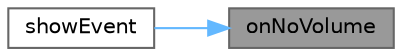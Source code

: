 digraph "onNoVolume"
{
 // LATEX_PDF_SIZE
  bgcolor="transparent";
  edge [fontname=Helvetica,fontsize=10,labelfontname=Helvetica,labelfontsize=10];
  node [fontname=Helvetica,fontsize=10,shape=box,height=0.2,width=0.4];
  rankdir="RL";
  Node1 [id="Node000001",label="onNoVolume",height=0.2,width=0.4,color="gray40", fillcolor="grey60", style="filled", fontcolor="black",tooltip="处理静音状态变化"];
  Node1 -> Node2 [id="edge1_Node000001_Node000002",dir="back",color="steelblue1",style="solid",tooltip=" "];
  Node2 [id="Node000002",label="showEvent",height=0.2,width=0.4,color="grey40", fillcolor="white", style="filled",URL="$class_slider_widget.html#a26eb1890b4d4dfb7bf76fb7c44cbdebf",tooltip="控件显示事件，初始化信号连接"];
}
